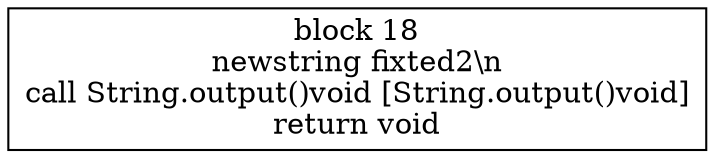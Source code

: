 digraph "MyAssert.FIXTURE2(MyAssert)void" {
size = "11,7.5";
codeblock_18 [ shape = box, label = "block 18\nnewstring fixted2\\n\ncall String.output()void [String.output()void]\nreturn void"];
}